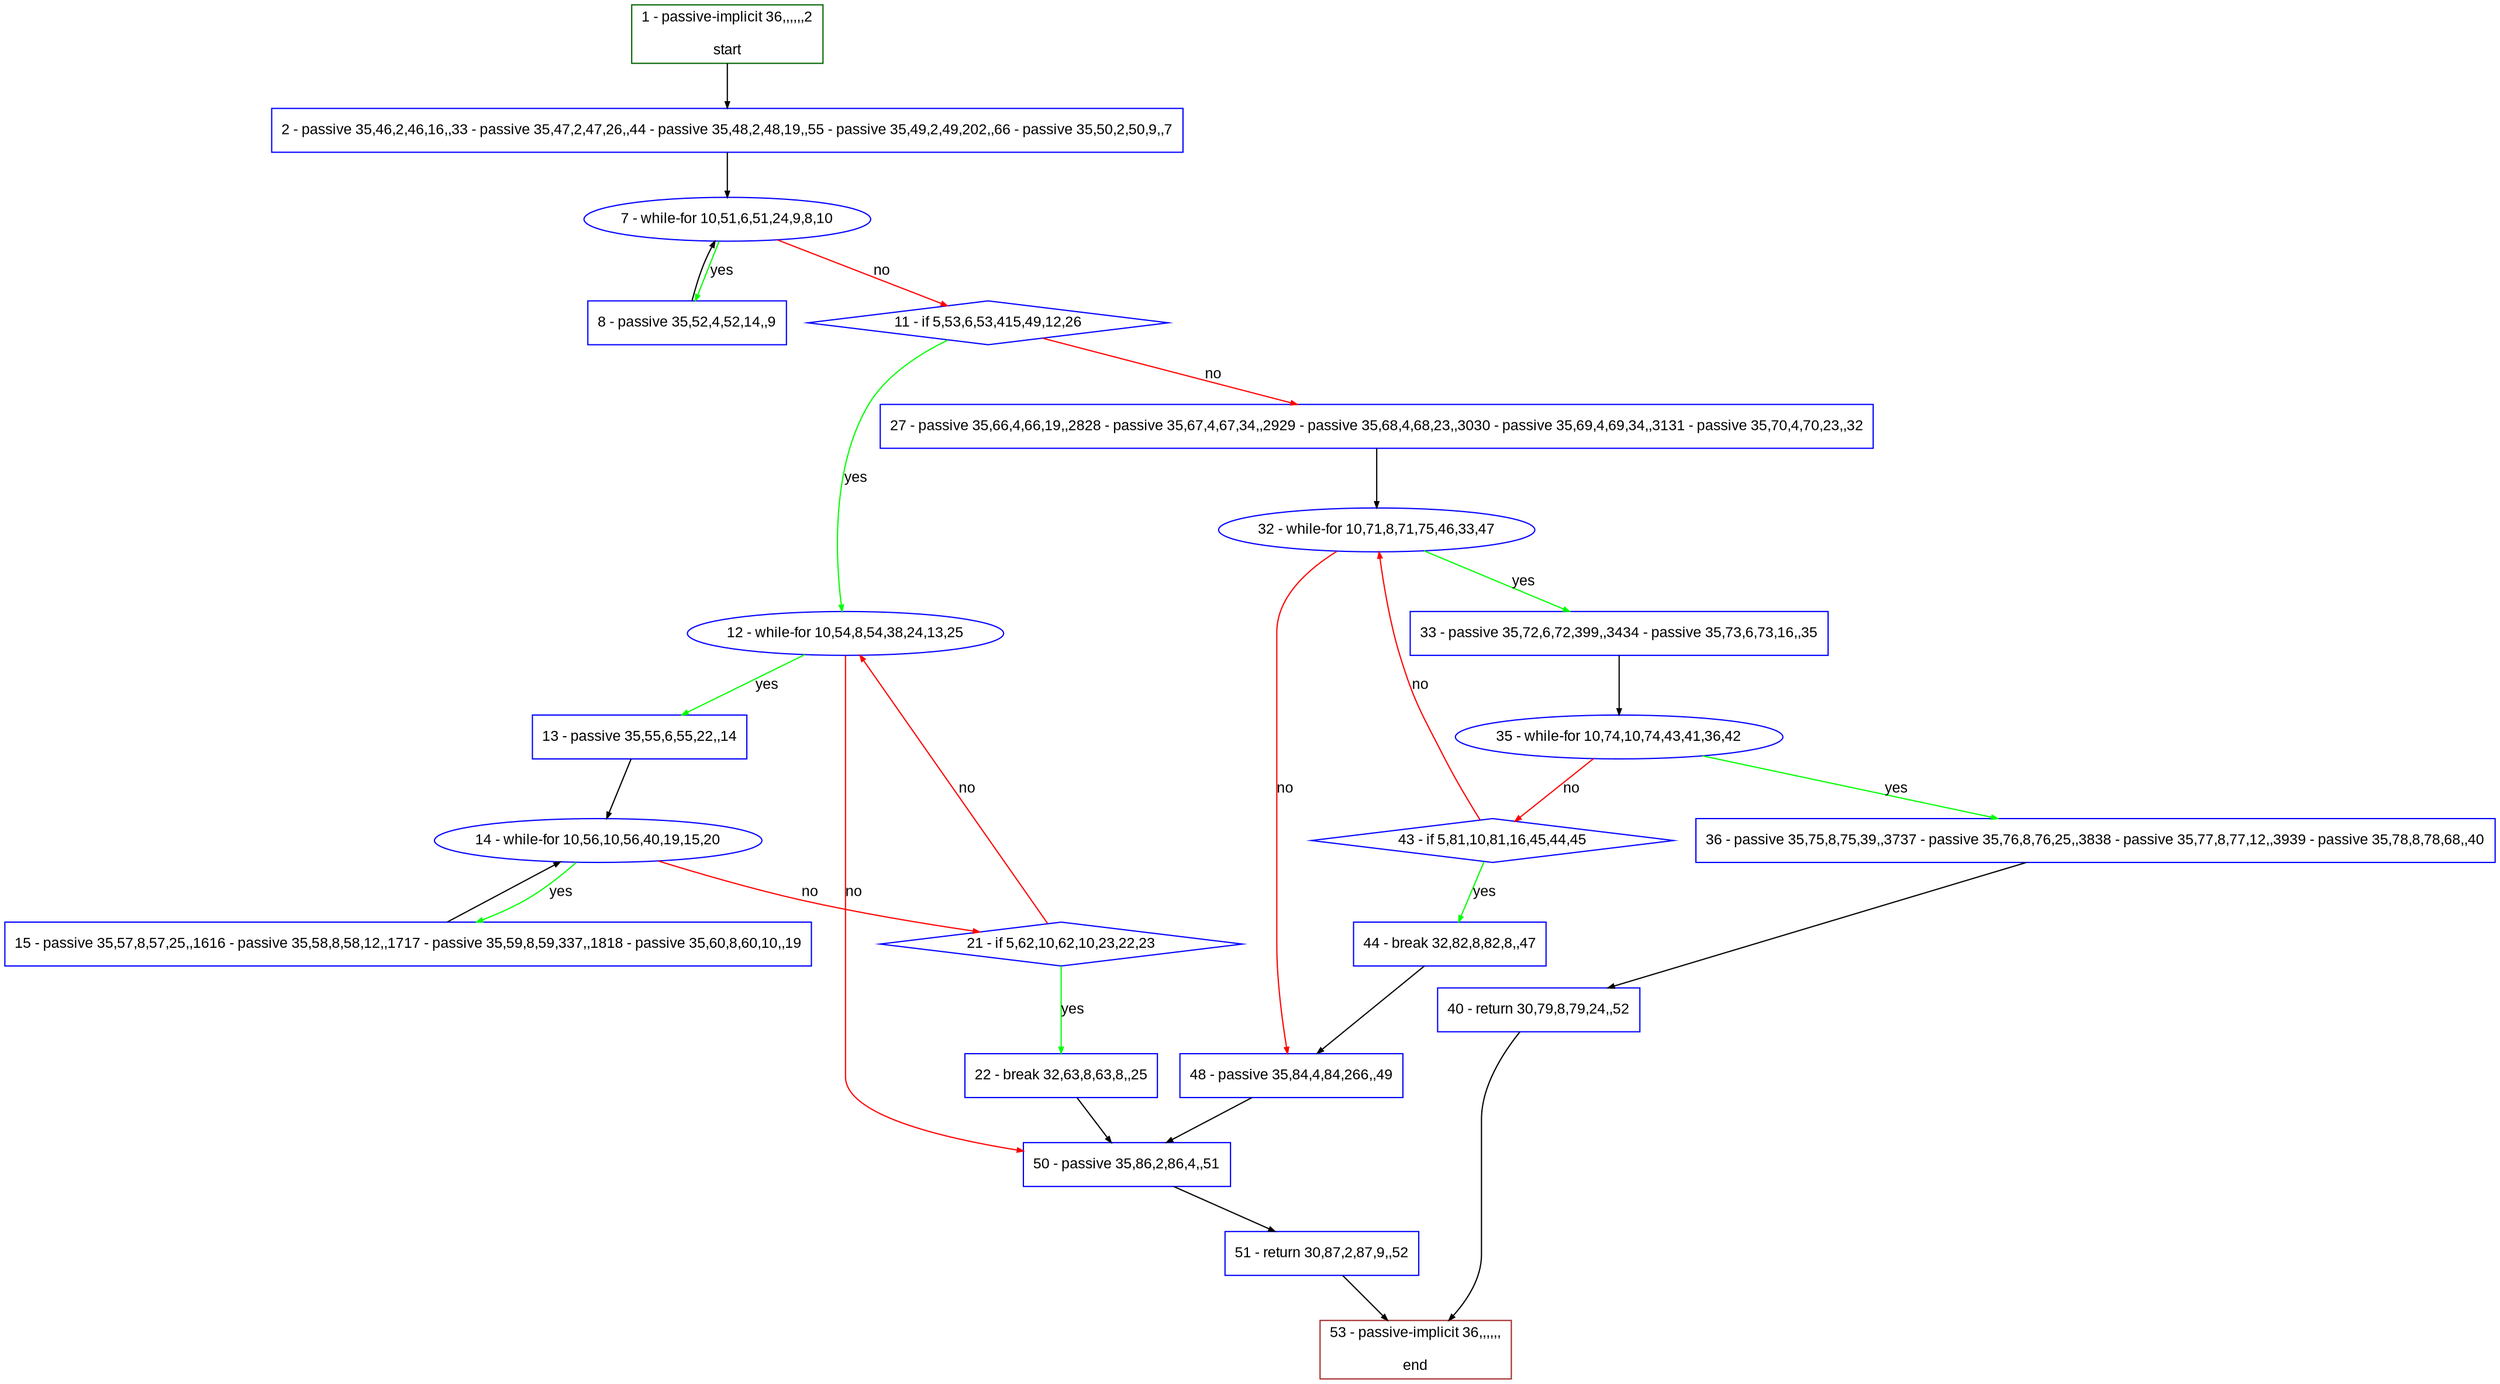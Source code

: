 digraph "" {
  graph [pack="true", label="", fontsize="12", packmode="clust", fontname="Arial", fillcolor="#FFFFCC", bgcolor="white", style="rounded,filled", compound="true"];
  node [node_initialized="no", label="", color="grey", fontsize="12", fillcolor="white", fontname="Arial", style="filled", shape="rectangle", compound="true", fixedsize="false"];
  edge [fontcolor="black", arrowhead="normal", arrowtail="none", arrowsize="0.5", ltail="", label="", color="black", fontsize="12", lhead="", fontname="Arial", dir="forward", compound="true"];
  __N1 [label="2 - passive 35,46,2,46,16,,33 - passive 35,47,2,47,26,,44 - passive 35,48,2,48,19,,55 - passive 35,49,2,49,202,,66 - passive 35,50,2,50,9,,7", color="#0000ff", fillcolor="#ffffff", style="filled", shape="box"];
  __N2 [label="1 - passive-implicit 36,,,,,,2\n\nstart", color="#006400", fillcolor="#ffffff", style="filled", shape="box"];
  __N3 [label="7 - while-for 10,51,6,51,24,9,8,10", color="#0000ff", fillcolor="#ffffff", style="filled", shape="oval"];
  __N4 [label="8 - passive 35,52,4,52,14,,9", color="#0000ff", fillcolor="#ffffff", style="filled", shape="box"];
  __N5 [label="11 - if 5,53,6,53,415,49,12,26", color="#0000ff", fillcolor="#ffffff", style="filled", shape="diamond"];
  __N6 [label="12 - while-for 10,54,8,54,38,24,13,25", color="#0000ff", fillcolor="#ffffff", style="filled", shape="oval"];
  __N7 [label="27 - passive 35,66,4,66,19,,2828 - passive 35,67,4,67,34,,2929 - passive 35,68,4,68,23,,3030 - passive 35,69,4,69,34,,3131 - passive 35,70,4,70,23,,32", color="#0000ff", fillcolor="#ffffff", style="filled", shape="box"];
  __N8 [label="13 - passive 35,55,6,55,22,,14", color="#0000ff", fillcolor="#ffffff", style="filled", shape="box"];
  __N9 [label="50 - passive 35,86,2,86,4,,51", color="#0000ff", fillcolor="#ffffff", style="filled", shape="box"];
  __N10 [label="14 - while-for 10,56,10,56,40,19,15,20", color="#0000ff", fillcolor="#ffffff", style="filled", shape="oval"];
  __N11 [label="15 - passive 35,57,8,57,25,,1616 - passive 35,58,8,58,12,,1717 - passive 35,59,8,59,337,,1818 - passive 35,60,8,60,10,,19", color="#0000ff", fillcolor="#ffffff", style="filled", shape="box"];
  __N12 [label="21 - if 5,62,10,62,10,23,22,23", color="#0000ff", fillcolor="#ffffff", style="filled", shape="diamond"];
  __N13 [label="22 - break 32,63,8,63,8,,25", color="#0000ff", fillcolor="#ffffff", style="filled", shape="box"];
  __N14 [label="32 - while-for 10,71,8,71,75,46,33,47", color="#0000ff", fillcolor="#ffffff", style="filled", shape="oval"];
  __N15 [label="33 - passive 35,72,6,72,399,,3434 - passive 35,73,6,73,16,,35", color="#0000ff", fillcolor="#ffffff", style="filled", shape="box"];
  __N16 [label="48 - passive 35,84,4,84,266,,49", color="#0000ff", fillcolor="#ffffff", style="filled", shape="box"];
  __N17 [label="35 - while-for 10,74,10,74,43,41,36,42", color="#0000ff", fillcolor="#ffffff", style="filled", shape="oval"];
  __N18 [label="36 - passive 35,75,8,75,39,,3737 - passive 35,76,8,76,25,,3838 - passive 35,77,8,77,12,,3939 - passive 35,78,8,78,68,,40", color="#0000ff", fillcolor="#ffffff", style="filled", shape="box"];
  __N19 [label="43 - if 5,81,10,81,16,45,44,45", color="#0000ff", fillcolor="#ffffff", style="filled", shape="diamond"];
  __N20 [label="40 - return 30,79,8,79,24,,52", color="#0000ff", fillcolor="#ffffff", style="filled", shape="box"];
  __N21 [label="53 - passive-implicit 36,,,,,,\n\nend", color="#a52a2a", fillcolor="#ffffff", style="filled", shape="box"];
  __N22 [label="44 - break 32,82,8,82,8,,47", color="#0000ff", fillcolor="#ffffff", style="filled", shape="box"];
  __N23 [label="51 - return 30,87,2,87,9,,52", color="#0000ff", fillcolor="#ffffff", style="filled", shape="box"];
  __N2 -> __N1 [arrowhead="normal", arrowtail="none", color="#000000", label="", dir="forward"];
  __N1 -> __N3 [arrowhead="normal", arrowtail="none", color="#000000", label="", dir="forward"];
  __N3 -> __N4 [arrowhead="normal", arrowtail="none", color="#00ff00", label="yes", dir="forward"];
  __N4 -> __N3 [arrowhead="normal", arrowtail="none", color="#000000", label="", dir="forward"];
  __N3 -> __N5 [arrowhead="normal", arrowtail="none", color="#ff0000", label="no", dir="forward"];
  __N5 -> __N6 [arrowhead="normal", arrowtail="none", color="#00ff00", label="yes", dir="forward"];
  __N5 -> __N7 [arrowhead="normal", arrowtail="none", color="#ff0000", label="no", dir="forward"];
  __N6 -> __N8 [arrowhead="normal", arrowtail="none", color="#00ff00", label="yes", dir="forward"];
  __N6 -> __N9 [arrowhead="normal", arrowtail="none", color="#ff0000", label="no", dir="forward"];
  __N8 -> __N10 [arrowhead="normal", arrowtail="none", color="#000000", label="", dir="forward"];
  __N10 -> __N11 [arrowhead="normal", arrowtail="none", color="#00ff00", label="yes", dir="forward"];
  __N11 -> __N10 [arrowhead="normal", arrowtail="none", color="#000000", label="", dir="forward"];
  __N10 -> __N12 [arrowhead="normal", arrowtail="none", color="#ff0000", label="no", dir="forward"];
  __N12 -> __N6 [arrowhead="normal", arrowtail="none", color="#ff0000", label="no", dir="forward"];
  __N12 -> __N13 [arrowhead="normal", arrowtail="none", color="#00ff00", label="yes", dir="forward"];
  __N13 -> __N9 [arrowhead="normal", arrowtail="none", color="#000000", label="", dir="forward"];
  __N7 -> __N14 [arrowhead="normal", arrowtail="none", color="#000000", label="", dir="forward"];
  __N14 -> __N15 [arrowhead="normal", arrowtail="none", color="#00ff00", label="yes", dir="forward"];
  __N14 -> __N16 [arrowhead="normal", arrowtail="none", color="#ff0000", label="no", dir="forward"];
  __N15 -> __N17 [arrowhead="normal", arrowtail="none", color="#000000", label="", dir="forward"];
  __N17 -> __N18 [arrowhead="normal", arrowtail="none", color="#00ff00", label="yes", dir="forward"];
  __N17 -> __N19 [arrowhead="normal", arrowtail="none", color="#ff0000", label="no", dir="forward"];
  __N18 -> __N20 [arrowhead="normal", arrowtail="none", color="#000000", label="", dir="forward"];
  __N20 -> __N21 [arrowhead="normal", arrowtail="none", color="#000000", label="", dir="forward"];
  __N19 -> __N14 [arrowhead="normal", arrowtail="none", color="#ff0000", label="no", dir="forward"];
  __N19 -> __N22 [arrowhead="normal", arrowtail="none", color="#00ff00", label="yes", dir="forward"];
  __N22 -> __N16 [arrowhead="normal", arrowtail="none", color="#000000", label="", dir="forward"];
  __N16 -> __N9 [arrowhead="normal", arrowtail="none", color="#000000", label="", dir="forward"];
  __N9 -> __N23 [arrowhead="normal", arrowtail="none", color="#000000", label="", dir="forward"];
  __N23 -> __N21 [arrowhead="normal", arrowtail="none", color="#000000", label="", dir="forward"];
}
